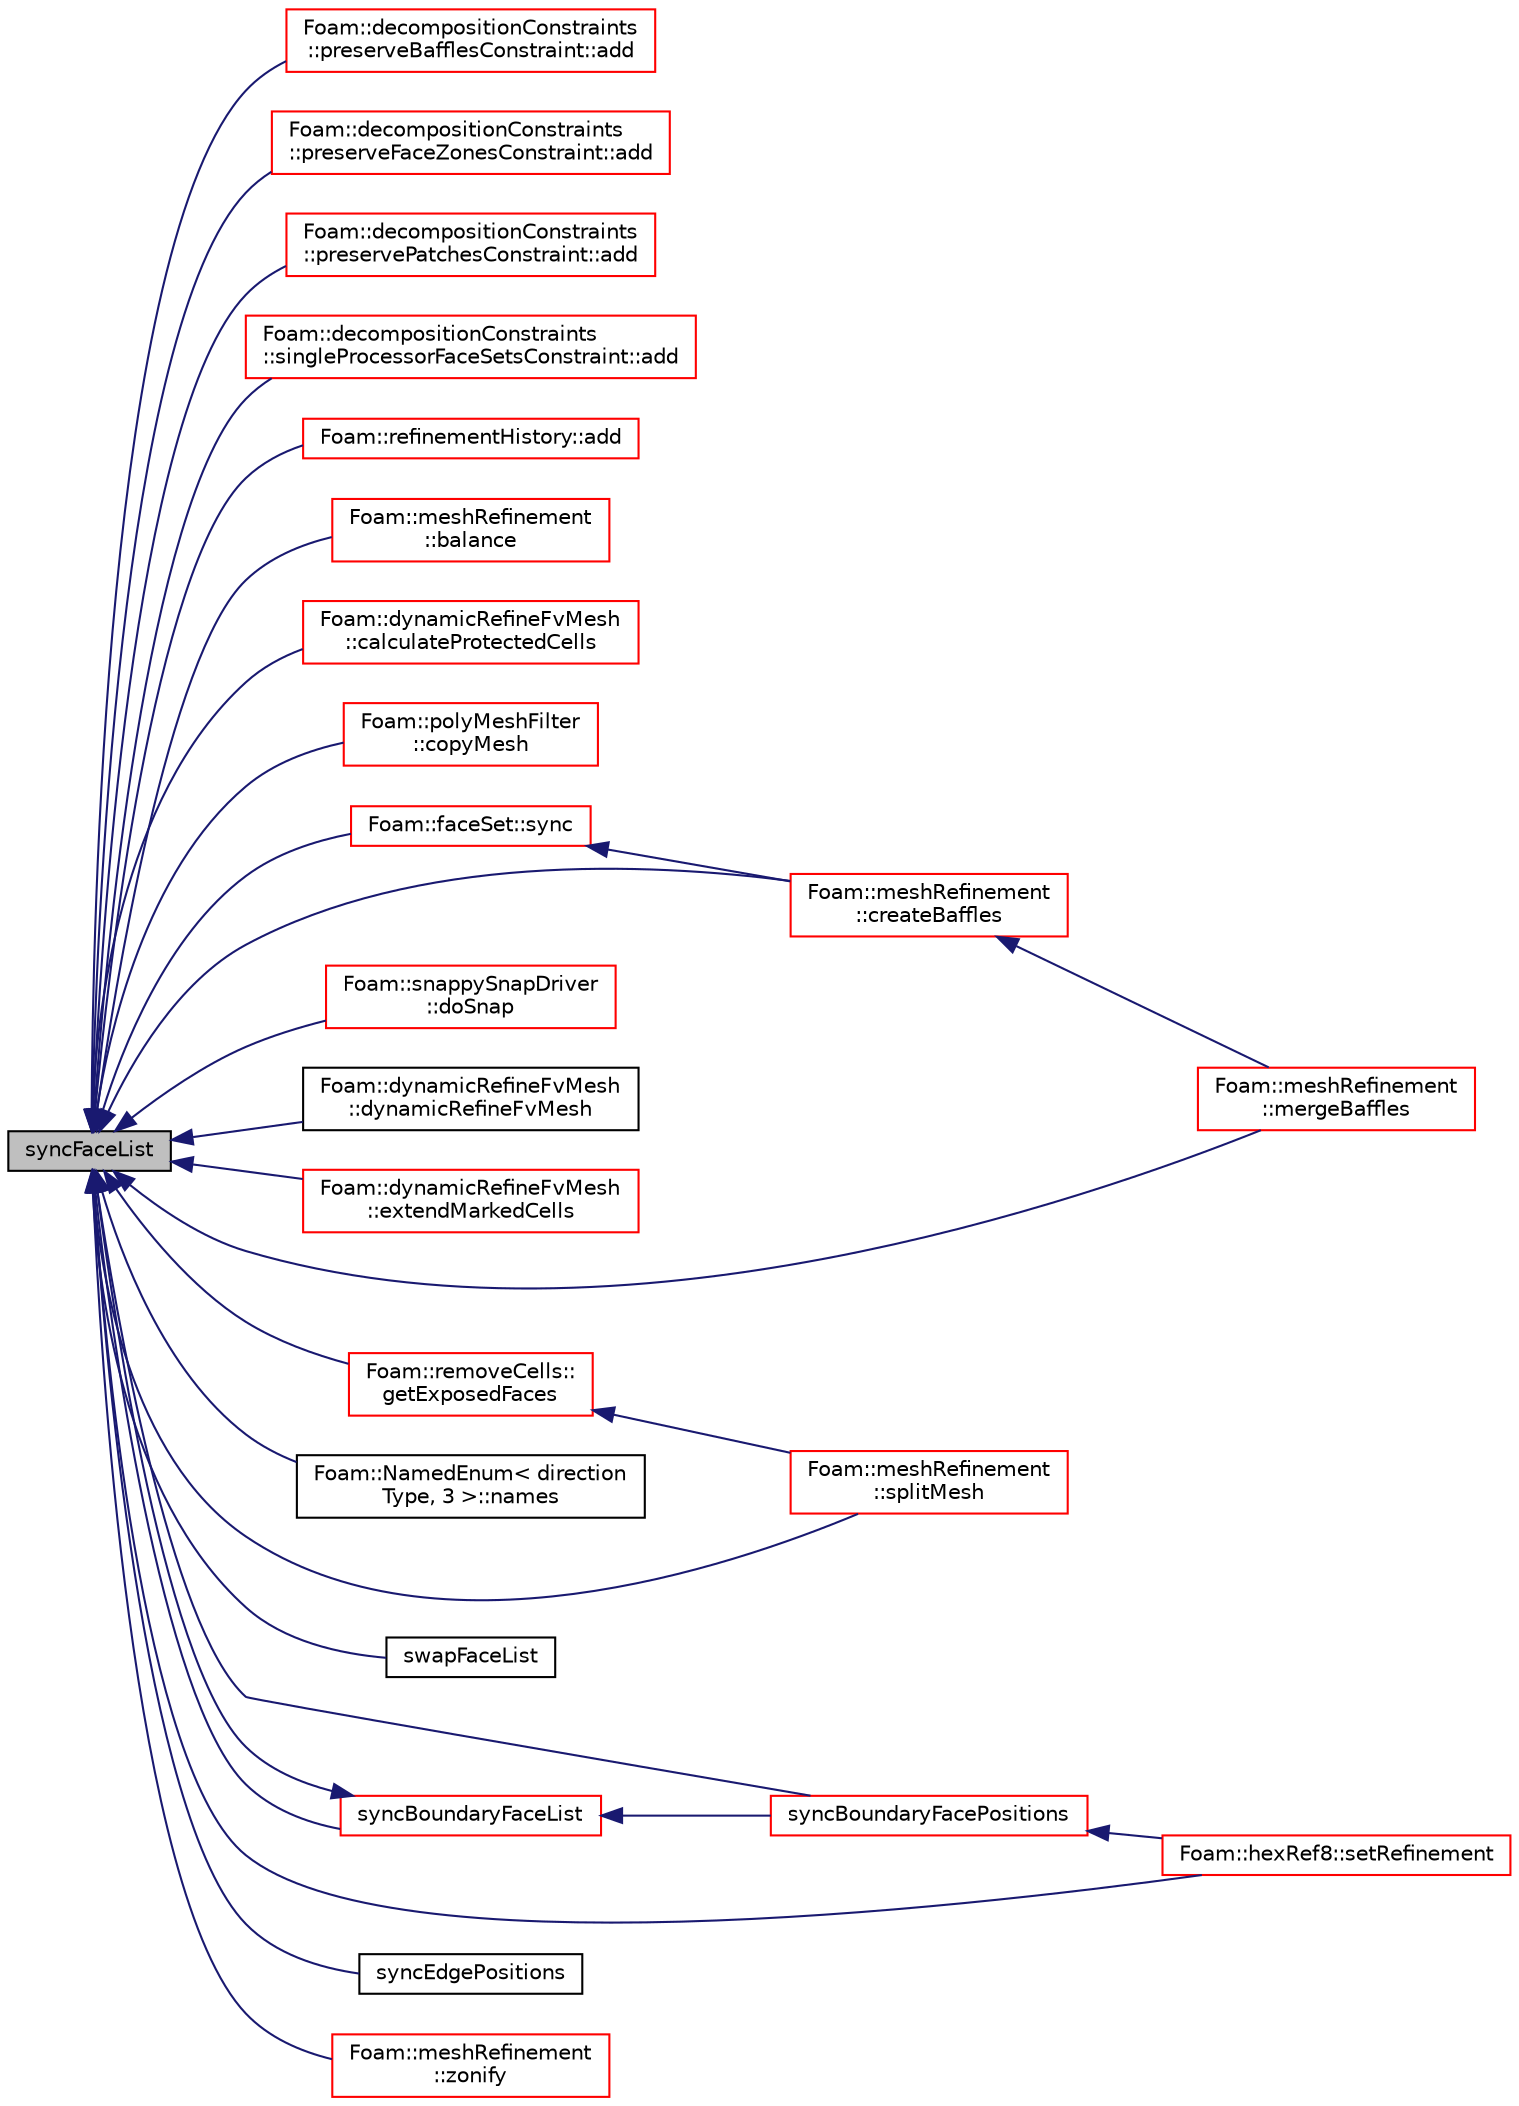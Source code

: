 digraph "syncFaceList"
{
  bgcolor="transparent";
  edge [fontname="Helvetica",fontsize="10",labelfontname="Helvetica",labelfontsize="10"];
  node [fontname="Helvetica",fontsize="10",shape=record];
  rankdir="LR";
  Node4782 [label="syncFaceList",height=0.2,width=0.4,color="black", fillcolor="grey75", style="filled", fontcolor="black"];
  Node4782 -> Node4783 [dir="back",color="midnightblue",fontsize="10",style="solid",fontname="Helvetica"];
  Node4783 [label="Foam::decompositionConstraints\l::preserveBafflesConstraint::add",height=0.2,width=0.4,color="red",URL="$a29929.html#a7eb9dd70c4d20347b6ad9132139e6cd2",tooltip="Add my constraints to list of constraints. "];
  Node4782 -> Node4787 [dir="back",color="midnightblue",fontsize="10",style="solid",fontname="Helvetica"];
  Node4787 [label="Foam::decompositionConstraints\l::preserveFaceZonesConstraint::add",height=0.2,width=0.4,color="red",URL="$a29933.html#a7eb9dd70c4d20347b6ad9132139e6cd2",tooltip="Add my constraints to list of constraints. "];
  Node4782 -> Node4790 [dir="back",color="midnightblue",fontsize="10",style="solid",fontname="Helvetica"];
  Node4790 [label="Foam::decompositionConstraints\l::preservePatchesConstraint::add",height=0.2,width=0.4,color="red",URL="$a29937.html#a7eb9dd70c4d20347b6ad9132139e6cd2",tooltip="Add my constraints to list of constraints. "];
  Node4782 -> Node4793 [dir="back",color="midnightblue",fontsize="10",style="solid",fontname="Helvetica"];
  Node4793 [label="Foam::decompositionConstraints\l::singleProcessorFaceSetsConstraint::add",height=0.2,width=0.4,color="red",URL="$a29945.html#a7eb9dd70c4d20347b6ad9132139e6cd2",tooltip="Add my constraints to list of constraints. "];
  Node4782 -> Node4796 [dir="back",color="midnightblue",fontsize="10",style="solid",fontname="Helvetica"];
  Node4796 [label="Foam::refinementHistory::add",height=0.2,width=0.4,color="red",URL="$a22421.html#a5eae4943003f9ab4ea27a384e9a1d3ac",tooltip="Add my decomposition constraints. "];
  Node4782 -> Node4814 [dir="back",color="midnightblue",fontsize="10",style="solid",fontname="Helvetica"];
  Node4814 [label="Foam::meshRefinement\l::balance",height=0.2,width=0.4,color="red",URL="$a25857.html#a64feb4b7a4116efb2111d5adf88b50a3",tooltip="Redecompose according to cell count. "];
  Node4782 -> Node4821 [dir="back",color="midnightblue",fontsize="10",style="solid",fontname="Helvetica"];
  Node4821 [label="Foam::dynamicRefineFvMesh\l::calculateProtectedCells",height=0.2,width=0.4,color="red",URL="$a22109.html#accc0b203ae4eb1d37740e95bf57708fa",tooltip="Calculate cells that cannot be refined since would trigger. "];
  Node4782 -> Node4823 [dir="back",color="midnightblue",fontsize="10",style="solid",fontname="Helvetica"];
  Node4823 [label="Foam::polyMeshFilter\l::copyMesh",height=0.2,width=0.4,color="red",URL="$a22357.html#a6d46f578539dd45f89a6ea89738c75b5",tooltip="Return a copy of an fvMesh. "];
  Node4782 -> Node4825 [dir="back",color="midnightblue",fontsize="10",style="solid",fontname="Helvetica"];
  Node4825 [label="Foam::meshRefinement\l::createBaffles",height=0.2,width=0.4,color="red",URL="$a25857.html#adf59ba1ba1060862e3274059692eea57",tooltip="Create baffle for every internal face where ownPatch != -1. "];
  Node4825 -> Node4817 [dir="back",color="midnightblue",fontsize="10",style="solid",fontname="Helvetica"];
  Node4817 [label="Foam::meshRefinement\l::mergeBaffles",height=0.2,width=0.4,color="red",URL="$a25857.html#aa959f1ef1377d3a4eaac5ff099280e50",tooltip="Merge baffles. Gets pairs of faces. "];
  Node4782 -> Node4826 [dir="back",color="midnightblue",fontsize="10",style="solid",fontname="Helvetica"];
  Node4826 [label="Foam::snappySnapDriver\l::doSnap",height=0.2,width=0.4,color="red",URL="$a25921.html#adf0870a8be4483ecdb73b26b20d027ee"];
  Node4782 -> Node4838 [dir="back",color="midnightblue",fontsize="10",style="solid",fontname="Helvetica"];
  Node4838 [label="Foam::dynamicRefineFvMesh\l::dynamicRefineFvMesh",height=0.2,width=0.4,color="black",URL="$a22109.html#adb7d4548e6fcf38f86bf13798cef53eb",tooltip="Construct from IOobject. "];
  Node4782 -> Node4839 [dir="back",color="midnightblue",fontsize="10",style="solid",fontname="Helvetica"];
  Node4839 [label="Foam::dynamicRefineFvMesh\l::extendMarkedCells",height=0.2,width=0.4,color="red",URL="$a22109.html#a0fa8db52d776305520bffcf32aef39a3",tooltip="Extend markedCell with cell-face-cell. "];
  Node4782 -> Node4847 [dir="back",color="midnightblue",fontsize="10",style="solid",fontname="Helvetica"];
  Node4847 [label="Foam::removeCells::\lgetExposedFaces",height=0.2,width=0.4,color="red",URL="$a22461.html#af7d0a466fd22f2b7991edb7423dde021",tooltip="Get labels of exposed faces. "];
  Node4847 -> Node4856 [dir="back",color="midnightblue",fontsize="10",style="solid",fontname="Helvetica"];
  Node4856 [label="Foam::meshRefinement\l::splitMesh",height=0.2,width=0.4,color="red",URL="$a25857.html#a08f4ea0b833b94c474aa41d492a55d31",tooltip="Split off (with optional buffer layers) unreachable areas. "];
  Node4782 -> Node4817 [dir="back",color="midnightblue",fontsize="10",style="solid",fontname="Helvetica"];
  Node4782 -> Node4860 [dir="back",color="midnightblue",fontsize="10",style="solid",fontname="Helvetica"];
  Node4860 [label="Foam::NamedEnum\< direction\lType, 3 \>::names",height=0.2,width=0.4,color="black",URL="$a27113.html#a7350da3a0edd92cd11e6c479c9967dc8"];
  Node4782 -> Node4812 [dir="back",color="midnightblue",fontsize="10",style="solid",fontname="Helvetica"];
  Node4812 [label="Foam::hexRef8::setRefinement",height=0.2,width=0.4,color="red",URL="$a22413.html#a59cb8a999be096950b6cc4f7c457426b",tooltip="Insert refinement. All selected cells will be split into 8. "];
  Node4782 -> Node4856 [dir="back",color="midnightblue",fontsize="10",style="solid",fontname="Helvetica"];
  Node4782 -> Node4861 [dir="back",color="midnightblue",fontsize="10",style="solid",fontname="Helvetica"];
  Node4861 [label="swapFaceList",height=0.2,width=0.4,color="black",URL="$a28657.html#a9cc5320e5f5ca51983da73d7c0597261"];
  Node4782 -> Node4862 [dir="back",color="midnightblue",fontsize="10",style="solid",fontname="Helvetica"];
  Node4862 [label="Foam::faceSet::sync",height=0.2,width=0.4,color="red",URL="$a26581.html#aa7fca4a1afef0062c91f4d1e3776659d",tooltip="Sync faceSet across coupled patches. "];
  Node4862 -> Node4825 [dir="back",color="midnightblue",fontsize="10",style="solid",fontname="Helvetica"];
  Node4782 -> Node4868 [dir="back",color="midnightblue",fontsize="10",style="solid",fontname="Helvetica"];
  Node4868 [label="syncBoundaryFaceList",height=0.2,width=0.4,color="red",URL="$a28657.html#abfef71f4706b88c9184fcae7352d0903",tooltip="Synchronize values on boundary faces only. "];
  Node4868 -> Node5011 [dir="back",color="midnightblue",fontsize="10",style="solid",fontname="Helvetica"];
  Node5011 [label="syncBoundaryFacePositions",height=0.2,width=0.4,color="red",URL="$a28657.html#a6df81b2bf1cb57d5a6ccc1d8d26b711c",tooltip="Synchronize locations on boundary faces only. "];
  Node5011 -> Node4812 [dir="back",color="midnightblue",fontsize="10",style="solid",fontname="Helvetica"];
  Node4868 -> Node4782 [dir="back",color="midnightblue",fontsize="10",style="solid",fontname="Helvetica"];
  Node4782 -> Node5011 [dir="back",color="midnightblue",fontsize="10",style="solid",fontname="Helvetica"];
  Node4782 -> Node4927 [dir="back",color="midnightblue",fontsize="10",style="solid",fontname="Helvetica"];
  Node4927 [label="syncEdgePositions",height=0.2,width=0.4,color="black",URL="$a28657.html#a0855467e61ed50e1853e9d586d9c2fc9",tooltip="Synchronize locations on selected edges. "];
  Node4782 -> Node4920 [dir="back",color="midnightblue",fontsize="10",style="solid",fontname="Helvetica"];
  Node4920 [label="Foam::meshRefinement\l::zonify",height=0.2,width=0.4,color="red",URL="$a25857.html#a90cf965dfe02eb20f11a4a8c6035747f",tooltip="Put faces/cells into zones according to surface specification. "];
}

